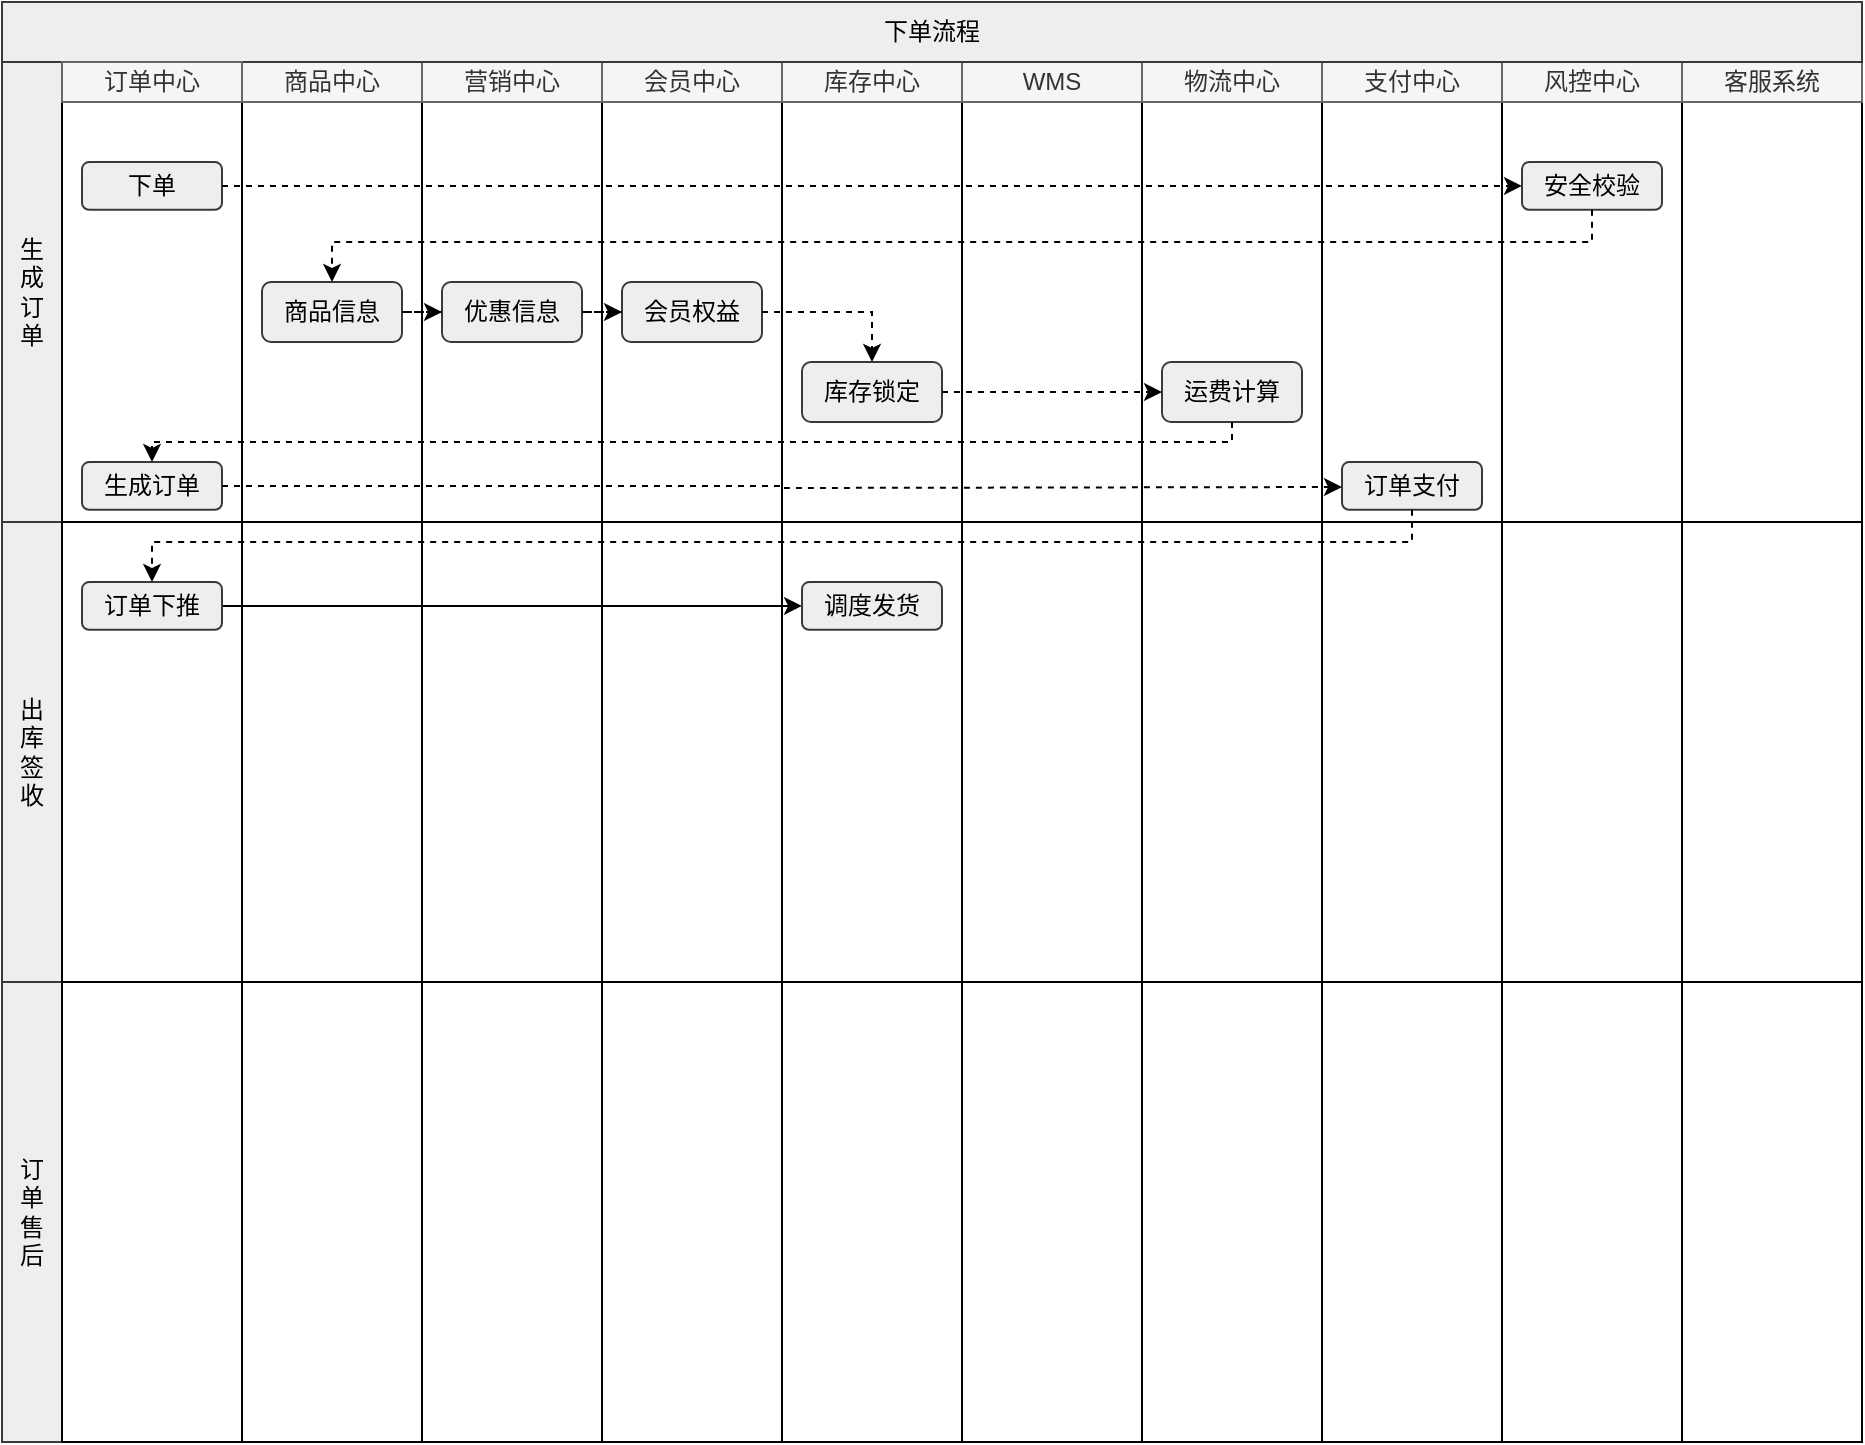 <mxfile version="21.1.4" type="github">
  <diagram name="第 1 页" id="e_GZHFdNOrCHTup9UNsT">
    <mxGraphModel dx="1050" dy="580" grid="1" gridSize="10" guides="1" tooltips="1" connect="1" arrows="1" fold="1" page="1" pageScale="1" pageWidth="3300" pageHeight="4681" background="#ffffff" math="0" shadow="0">
      <root>
        <mxCell id="0" />
        <mxCell id="1" parent="0" />
        <mxCell id="RsKwWJYFNeszHucl-iUa-10" value="" style="group;fillColor=#eeeeee;strokeColor=#36393d;dashed=1;dashPattern=12 12;" parent="1" vertex="1" connectable="0">
          <mxGeometry x="190" y="260" width="90" height="230" as="geometry" />
        </mxCell>
        <mxCell id="RsKwWJYFNeszHucl-iUa-11" value="" style="rounded=0;whiteSpace=wrap;html=1;" parent="RsKwWJYFNeszHucl-iUa-10" vertex="1">
          <mxGeometry y="20" width="90" height="210" as="geometry" />
        </mxCell>
        <mxCell id="RsKwWJYFNeszHucl-iUa-12" value="商品中心" style="rounded=0;whiteSpace=wrap;html=1;fillColor=#f5f5f5;fontColor=#333333;strokeColor=#666666;" parent="RsKwWJYFNeszHucl-iUa-10" vertex="1">
          <mxGeometry width="90" height="20" as="geometry" />
        </mxCell>
        <mxCell id="7iVzLVZkadfMaypqnPs--5" value="商品信息" style="rounded=1;whiteSpace=wrap;html=1;fillColor=#eeeeee;strokeColor=#36393d;" vertex="1" parent="RsKwWJYFNeszHucl-iUa-10">
          <mxGeometry x="10" y="110" width="70" height="30" as="geometry" />
        </mxCell>
        <mxCell id="RsKwWJYFNeszHucl-iUa-13" value="" style="group;fillColor=#eeeeee;strokeColor=#36393d;" parent="1" vertex="1" connectable="0">
          <mxGeometry x="280" y="260" width="90" height="230" as="geometry" />
        </mxCell>
        <mxCell id="RsKwWJYFNeszHucl-iUa-14" value="" style="rounded=0;whiteSpace=wrap;html=1;" parent="RsKwWJYFNeszHucl-iUa-13" vertex="1">
          <mxGeometry y="20" width="90" height="210" as="geometry" />
        </mxCell>
        <mxCell id="RsKwWJYFNeszHucl-iUa-15" value="营销中心" style="rounded=0;whiteSpace=wrap;html=1;fillColor=#f5f5f5;fontColor=#333333;strokeColor=#666666;" parent="RsKwWJYFNeszHucl-iUa-13" vertex="1">
          <mxGeometry width="90" height="20" as="geometry" />
        </mxCell>
        <mxCell id="7iVzLVZkadfMaypqnPs--7" value="优惠信息" style="rounded=1;whiteSpace=wrap;html=1;fillColor=#eeeeee;strokeColor=#36393d;" vertex="1" parent="RsKwWJYFNeszHucl-iUa-13">
          <mxGeometry x="10" y="110" width="70" height="30" as="geometry" />
        </mxCell>
        <mxCell id="RsKwWJYFNeszHucl-iUa-16" value="" style="group;fillColor=#eeeeee;strokeColor=#36393d;" parent="1" vertex="1" connectable="0">
          <mxGeometry x="370" y="260" width="90" height="230" as="geometry" />
        </mxCell>
        <mxCell id="RsKwWJYFNeszHucl-iUa-17" value="" style="rounded=0;whiteSpace=wrap;html=1;" parent="RsKwWJYFNeszHucl-iUa-16" vertex="1">
          <mxGeometry y="20" width="90" height="210" as="geometry" />
        </mxCell>
        <mxCell id="RsKwWJYFNeszHucl-iUa-18" value="会员中心" style="rounded=0;whiteSpace=wrap;html=1;fillColor=#f5f5f5;fontColor=#333333;strokeColor=#666666;" parent="RsKwWJYFNeszHucl-iUa-16" vertex="1">
          <mxGeometry width="90" height="20" as="geometry" />
        </mxCell>
        <mxCell id="7iVzLVZkadfMaypqnPs--12" value="会员权益" style="rounded=1;whiteSpace=wrap;html=1;fillColor=#eeeeee;strokeColor=#36393d;" vertex="1" parent="RsKwWJYFNeszHucl-iUa-16">
          <mxGeometry x="10" y="110" width="70" height="30" as="geometry" />
        </mxCell>
        <mxCell id="RsKwWJYFNeszHucl-iUa-19" value="" style="group;fillColor=#eeeeee;strokeColor=#36393d;" parent="1" vertex="1" connectable="0">
          <mxGeometry x="460" y="260" width="90" height="230" as="geometry" />
        </mxCell>
        <mxCell id="RsKwWJYFNeszHucl-iUa-20" value="" style="rounded=0;whiteSpace=wrap;html=1;" parent="RsKwWJYFNeszHucl-iUa-19" vertex="1">
          <mxGeometry y="20" width="90" height="210" as="geometry" />
        </mxCell>
        <mxCell id="RsKwWJYFNeszHucl-iUa-21" value="库存中心" style="rounded=0;whiteSpace=wrap;html=1;fillColor=#f5f5f5;fontColor=#333333;strokeColor=#666666;" parent="RsKwWJYFNeszHucl-iUa-19" vertex="1">
          <mxGeometry width="90" height="20" as="geometry" />
        </mxCell>
        <mxCell id="7iVzLVZkadfMaypqnPs--14" value="库存锁定" style="rounded=1;whiteSpace=wrap;html=1;fillColor=#eeeeee;strokeColor=#36393d;" vertex="1" parent="RsKwWJYFNeszHucl-iUa-19">
          <mxGeometry x="10" y="150" width="70" height="30" as="geometry" />
        </mxCell>
        <mxCell id="RsKwWJYFNeszHucl-iUa-24" value="" style="group;fillColor=#eeeeee;strokeColor=#36393d;" parent="1" vertex="1" connectable="0">
          <mxGeometry x="550" y="260" width="90" height="230" as="geometry" />
        </mxCell>
        <mxCell id="RsKwWJYFNeszHucl-iUa-25" value="" style="rounded=0;whiteSpace=wrap;html=1;" parent="RsKwWJYFNeszHucl-iUa-24" vertex="1">
          <mxGeometry y="20" width="90" height="210" as="geometry" />
        </mxCell>
        <mxCell id="RsKwWJYFNeszHucl-iUa-26" value="WMS" style="rounded=0;whiteSpace=wrap;html=1;fillColor=#f5f5f5;fontColor=#333333;strokeColor=#666666;" parent="RsKwWJYFNeszHucl-iUa-24" vertex="1">
          <mxGeometry width="90" height="20" as="geometry" />
        </mxCell>
        <mxCell id="RsKwWJYFNeszHucl-iUa-27" value="" style="group" parent="1" vertex="1" connectable="0">
          <mxGeometry x="640" y="260" width="90" height="230" as="geometry" />
        </mxCell>
        <mxCell id="RsKwWJYFNeszHucl-iUa-28" value="" style="rounded=0;whiteSpace=wrap;html=1;" parent="RsKwWJYFNeszHucl-iUa-27" vertex="1">
          <mxGeometry y="20" width="90" height="210" as="geometry" />
        </mxCell>
        <mxCell id="RsKwWJYFNeszHucl-iUa-29" value="物流中心" style="rounded=0;whiteSpace=wrap;html=1;fillColor=#f5f5f5;fontColor=#333333;strokeColor=#666666;" parent="RsKwWJYFNeszHucl-iUa-27" vertex="1">
          <mxGeometry width="90" height="20" as="geometry" />
        </mxCell>
        <mxCell id="7iVzLVZkadfMaypqnPs--16" value="运费计算" style="rounded=1;whiteSpace=wrap;html=1;fillColor=#eeeeee;strokeColor=#36393d;" vertex="1" parent="RsKwWJYFNeszHucl-iUa-27">
          <mxGeometry x="10" y="150" width="70" height="30" as="geometry" />
        </mxCell>
        <mxCell id="RsKwWJYFNeszHucl-iUa-30" value="" style="group" parent="1" vertex="1" connectable="0">
          <mxGeometry x="730" y="260" width="90" height="230" as="geometry" />
        </mxCell>
        <mxCell id="RsKwWJYFNeszHucl-iUa-31" value="" style="rounded=0;whiteSpace=wrap;html=1;" parent="RsKwWJYFNeszHucl-iUa-30" vertex="1">
          <mxGeometry y="20" width="90" height="210" as="geometry" />
        </mxCell>
        <mxCell id="RsKwWJYFNeszHucl-iUa-32" value="支付中心" style="rounded=0;whiteSpace=wrap;html=1;fillColor=#f5f5f5;fontColor=#333333;strokeColor=#666666;" parent="RsKwWJYFNeszHucl-iUa-30" vertex="1">
          <mxGeometry width="90" height="20" as="geometry" />
        </mxCell>
        <mxCell id="7iVzLVZkadfMaypqnPs--25" value="订单支付" style="rounded=1;whiteSpace=wrap;html=1;fillColor=#eeeeee;strokeColor=#36393d;" vertex="1" parent="RsKwWJYFNeszHucl-iUa-30">
          <mxGeometry x="10" y="200" width="70" height="23.91" as="geometry" />
        </mxCell>
        <mxCell id="RsKwWJYFNeszHucl-iUa-33" value="" style="group" parent="1" vertex="1" connectable="0">
          <mxGeometry x="820" y="260" width="90" height="230" as="geometry" />
        </mxCell>
        <mxCell id="RsKwWJYFNeszHucl-iUa-34" value="" style="rounded=0;whiteSpace=wrap;html=1;" parent="RsKwWJYFNeszHucl-iUa-33" vertex="1">
          <mxGeometry y="20" width="90" height="210" as="geometry" />
        </mxCell>
        <mxCell id="RsKwWJYFNeszHucl-iUa-35" value="风控中心" style="rounded=0;whiteSpace=wrap;html=1;fillColor=#f5f5f5;fontColor=#333333;strokeColor=#666666;" parent="RsKwWJYFNeszHucl-iUa-33" vertex="1">
          <mxGeometry width="90" height="20" as="geometry" />
        </mxCell>
        <mxCell id="7iVzLVZkadfMaypqnPs--1" value="安全校验" style="rounded=1;whiteSpace=wrap;html=1;fillColor=#eeeeee;strokeColor=#36393d;" vertex="1" parent="RsKwWJYFNeszHucl-iUa-33">
          <mxGeometry x="10" y="50" width="70" height="23.91" as="geometry" />
        </mxCell>
        <mxCell id="RsKwWJYFNeszHucl-iUa-36" value="" style="group" parent="1" vertex="1" connectable="0">
          <mxGeometry x="910" y="260" width="90" height="230" as="geometry" />
        </mxCell>
        <mxCell id="RsKwWJYFNeszHucl-iUa-37" value="" style="rounded=0;whiteSpace=wrap;html=1;" parent="RsKwWJYFNeszHucl-iUa-36" vertex="1">
          <mxGeometry y="20" width="90" height="210" as="geometry" />
        </mxCell>
        <mxCell id="RsKwWJYFNeszHucl-iUa-38" value="客服系统" style="rounded=0;whiteSpace=wrap;html=1;fillColor=#f5f5f5;fontColor=#333333;strokeColor=#666666;" parent="RsKwWJYFNeszHucl-iUa-36" vertex="1">
          <mxGeometry width="90" height="20" as="geometry" />
        </mxCell>
        <mxCell id="RsKwWJYFNeszHucl-iUa-40" value="下单流程" style="rounded=0;whiteSpace=wrap;html=1;fillColor=#eeeeee;strokeColor=#36393d;" parent="1" vertex="1">
          <mxGeometry x="70" y="230" width="930" height="30" as="geometry" />
        </mxCell>
        <mxCell id="RsKwWJYFNeszHucl-iUa-41" value="生&lt;br&gt;成&lt;br&gt;订&lt;br&gt;单" style="rounded=0;whiteSpace=wrap;html=1;fillColor=#eeeeee;strokeColor=#36393d;" parent="1" vertex="1">
          <mxGeometry x="70" y="260" width="30" height="230" as="geometry" />
        </mxCell>
        <mxCell id="RsKwWJYFNeszHucl-iUa-42" value="出&lt;br&gt;库&lt;br&gt;签&lt;br&gt;收" style="rounded=0;whiteSpace=wrap;html=1;fillColor=#eeeeee;strokeColor=#36393d;" parent="1" vertex="1">
          <mxGeometry x="70" y="490" width="30" height="230" as="geometry" />
        </mxCell>
        <mxCell id="RsKwWJYFNeszHucl-iUa-43" value="订&lt;br&gt;单&lt;br&gt;售&lt;br&gt;后" style="rounded=0;whiteSpace=wrap;html=1;fillColor=#eeeeee;strokeColor=#36393d;" parent="1" vertex="1">
          <mxGeometry x="70" y="720" width="30" height="230" as="geometry" />
        </mxCell>
        <mxCell id="RsKwWJYFNeszHucl-iUa-46" value="" style="rounded=0;whiteSpace=wrap;html=1;" parent="1" vertex="1">
          <mxGeometry x="100" y="490" width="90" height="230" as="geometry" />
        </mxCell>
        <mxCell id="RsKwWJYFNeszHucl-iUa-47" value="" style="rounded=0;whiteSpace=wrap;html=1;" parent="1" vertex="1">
          <mxGeometry x="100" y="720" width="90" height="230" as="geometry" />
        </mxCell>
        <mxCell id="RsKwWJYFNeszHucl-iUa-48" value="" style="rounded=0;whiteSpace=wrap;html=1;" parent="1" vertex="1">
          <mxGeometry x="190" y="490" width="90" height="230" as="geometry" />
        </mxCell>
        <mxCell id="RsKwWJYFNeszHucl-iUa-49" value="" style="rounded=0;whiteSpace=wrap;html=1;" parent="1" vertex="1">
          <mxGeometry x="280" y="490" width="90" height="230" as="geometry" />
        </mxCell>
        <mxCell id="RsKwWJYFNeszHucl-iUa-50" value="" style="rounded=0;whiteSpace=wrap;html=1;" parent="1" vertex="1">
          <mxGeometry x="370" y="490" width="90" height="230" as="geometry" />
        </mxCell>
        <mxCell id="RsKwWJYFNeszHucl-iUa-51" value="" style="rounded=0;whiteSpace=wrap;html=1;" parent="1" vertex="1">
          <mxGeometry x="460" y="490" width="90" height="230" as="geometry" />
        </mxCell>
        <mxCell id="RsKwWJYFNeszHucl-iUa-52" value="" style="rounded=0;whiteSpace=wrap;html=1;" parent="1" vertex="1">
          <mxGeometry x="550" y="490" width="90" height="230" as="geometry" />
        </mxCell>
        <mxCell id="RsKwWJYFNeszHucl-iUa-53" value="" style="rounded=0;whiteSpace=wrap;html=1;" parent="1" vertex="1">
          <mxGeometry x="640" y="490" width="90" height="230" as="geometry" />
        </mxCell>
        <mxCell id="RsKwWJYFNeszHucl-iUa-54" value="" style="rounded=0;whiteSpace=wrap;html=1;" parent="1" vertex="1">
          <mxGeometry x="730" y="490" width="90" height="230" as="geometry" />
        </mxCell>
        <mxCell id="RsKwWJYFNeszHucl-iUa-55" value="" style="rounded=0;whiteSpace=wrap;html=1;" parent="1" vertex="1">
          <mxGeometry x="820" y="490" width="90" height="230" as="geometry" />
        </mxCell>
        <mxCell id="RsKwWJYFNeszHucl-iUa-56" value="" style="rounded=0;whiteSpace=wrap;html=1;" parent="1" vertex="1">
          <mxGeometry x="910" y="490" width="90" height="230" as="geometry" />
        </mxCell>
        <mxCell id="RsKwWJYFNeszHucl-iUa-57" value="" style="rounded=0;whiteSpace=wrap;html=1;" parent="1" vertex="1">
          <mxGeometry x="190" y="720" width="90" height="230" as="geometry" />
        </mxCell>
        <mxCell id="RsKwWJYFNeszHucl-iUa-58" value="" style="rounded=0;whiteSpace=wrap;html=1;" parent="1" vertex="1">
          <mxGeometry x="280" y="720" width="90" height="230" as="geometry" />
        </mxCell>
        <mxCell id="RsKwWJYFNeszHucl-iUa-59" value="" style="rounded=0;whiteSpace=wrap;html=1;" parent="1" vertex="1">
          <mxGeometry x="370" y="720" width="90" height="230" as="geometry" />
        </mxCell>
        <mxCell id="RsKwWJYFNeszHucl-iUa-60" value="" style="rounded=0;whiteSpace=wrap;html=1;" parent="1" vertex="1">
          <mxGeometry x="460" y="720" width="90" height="230" as="geometry" />
        </mxCell>
        <mxCell id="RsKwWJYFNeszHucl-iUa-61" value="" style="rounded=0;whiteSpace=wrap;html=1;" parent="1" vertex="1">
          <mxGeometry x="550" y="720" width="90" height="230" as="geometry" />
        </mxCell>
        <mxCell id="RsKwWJYFNeszHucl-iUa-62" value="" style="rounded=0;whiteSpace=wrap;html=1;" parent="1" vertex="1">
          <mxGeometry x="640" y="720" width="90" height="230" as="geometry" />
        </mxCell>
        <mxCell id="RsKwWJYFNeszHucl-iUa-63" value="" style="rounded=0;whiteSpace=wrap;html=1;" parent="1" vertex="1">
          <mxGeometry x="730" y="720" width="90" height="230" as="geometry" />
        </mxCell>
        <mxCell id="RsKwWJYFNeszHucl-iUa-64" value="" style="rounded=0;whiteSpace=wrap;html=1;" parent="1" vertex="1">
          <mxGeometry x="820" y="720" width="90" height="230" as="geometry" />
        </mxCell>
        <mxCell id="RsKwWJYFNeszHucl-iUa-65" value="" style="rounded=0;whiteSpace=wrap;html=1;" parent="1" vertex="1">
          <mxGeometry x="910" y="720" width="90" height="230" as="geometry" />
        </mxCell>
        <mxCell id="RsKwWJYFNeszHucl-iUa-69" value="" style="group;fillColor=#eeeeee;strokeColor=#36393d;" parent="1" vertex="1" connectable="0">
          <mxGeometry x="100" y="260" width="90" height="230" as="geometry" />
        </mxCell>
        <mxCell id="RsKwWJYFNeszHucl-iUa-70" value="" style="rounded=0;whiteSpace=wrap;html=1;" parent="RsKwWJYFNeszHucl-iUa-69" vertex="1">
          <mxGeometry y="20" width="90" height="210" as="geometry" />
        </mxCell>
        <mxCell id="RsKwWJYFNeszHucl-iUa-71" value="订单中心" style="rounded=0;whiteSpace=wrap;html=1;fillColor=#f5f5f5;fontColor=#333333;strokeColor=#666666;" parent="RsKwWJYFNeszHucl-iUa-69" vertex="1">
          <mxGeometry width="90" height="20" as="geometry" />
        </mxCell>
        <mxCell id="RsKwWJYFNeszHucl-iUa-68" value="下单" style="rounded=1;whiteSpace=wrap;html=1;fillColor=#eeeeee;strokeColor=#36393d;" parent="RsKwWJYFNeszHucl-iUa-69" vertex="1">
          <mxGeometry x="10" y="50" width="70" height="23.91" as="geometry" />
        </mxCell>
        <mxCell id="7iVzLVZkadfMaypqnPs--19" value="生成订单" style="rounded=1;whiteSpace=wrap;html=1;fillColor=#eeeeee;strokeColor=#36393d;" vertex="1" parent="RsKwWJYFNeszHucl-iUa-69">
          <mxGeometry x="10" y="200" width="70" height="23.91" as="geometry" />
        </mxCell>
        <mxCell id="7iVzLVZkadfMaypqnPs--4" style="edgeStyle=orthogonalEdgeStyle;rounded=0;orthogonalLoop=1;jettySize=auto;html=1;entryX=0;entryY=0.5;entryDx=0;entryDy=0;dashed=1;" edge="1" parent="1" source="RsKwWJYFNeszHucl-iUa-68" target="7iVzLVZkadfMaypqnPs--1">
          <mxGeometry relative="1" as="geometry" />
        </mxCell>
        <mxCell id="7iVzLVZkadfMaypqnPs--6" style="edgeStyle=orthogonalEdgeStyle;rounded=0;orthogonalLoop=1;jettySize=auto;html=1;dashed=1;" edge="1" parent="1" source="7iVzLVZkadfMaypqnPs--1" target="7iVzLVZkadfMaypqnPs--5">
          <mxGeometry relative="1" as="geometry">
            <Array as="points">
              <mxPoint x="865" y="350" />
              <mxPoint x="235" y="350" />
            </Array>
          </mxGeometry>
        </mxCell>
        <mxCell id="7iVzLVZkadfMaypqnPs--11" style="edgeStyle=orthogonalEdgeStyle;rounded=0;orthogonalLoop=1;jettySize=auto;html=1;dashed=1;" edge="1" parent="1" source="7iVzLVZkadfMaypqnPs--5" target="7iVzLVZkadfMaypqnPs--7">
          <mxGeometry relative="1" as="geometry" />
        </mxCell>
        <mxCell id="7iVzLVZkadfMaypqnPs--13" style="edgeStyle=orthogonalEdgeStyle;rounded=0;orthogonalLoop=1;jettySize=auto;html=1;dashed=1;" edge="1" parent="1" source="7iVzLVZkadfMaypqnPs--7" target="7iVzLVZkadfMaypqnPs--12">
          <mxGeometry relative="1" as="geometry" />
        </mxCell>
        <mxCell id="7iVzLVZkadfMaypqnPs--15" style="edgeStyle=orthogonalEdgeStyle;rounded=0;orthogonalLoop=1;jettySize=auto;html=1;dashed=1;" edge="1" parent="1" source="7iVzLVZkadfMaypqnPs--12" target="7iVzLVZkadfMaypqnPs--14">
          <mxGeometry relative="1" as="geometry" />
        </mxCell>
        <mxCell id="7iVzLVZkadfMaypqnPs--18" style="edgeStyle=orthogonalEdgeStyle;rounded=0;orthogonalLoop=1;jettySize=auto;html=1;dashed=1;" edge="1" parent="1" source="7iVzLVZkadfMaypqnPs--14" target="7iVzLVZkadfMaypqnPs--16">
          <mxGeometry relative="1" as="geometry" />
        </mxCell>
        <mxCell id="7iVzLVZkadfMaypqnPs--21" style="edgeStyle=orthogonalEdgeStyle;rounded=0;orthogonalLoop=1;jettySize=auto;html=1;entryX=0.5;entryY=0;entryDx=0;entryDy=0;dashed=1;" edge="1" parent="1" source="7iVzLVZkadfMaypqnPs--16" target="7iVzLVZkadfMaypqnPs--19">
          <mxGeometry relative="1" as="geometry">
            <Array as="points">
              <mxPoint x="685" y="450" />
              <mxPoint x="145" y="450" />
            </Array>
          </mxGeometry>
        </mxCell>
        <mxCell id="7iVzLVZkadfMaypqnPs--24" style="edgeStyle=orthogonalEdgeStyle;rounded=0;orthogonalLoop=1;jettySize=auto;html=1;entryX=0;entryY=0.75;entryDx=0;entryDy=0;dashed=1;" edge="1" parent="1" source="7iVzLVZkadfMaypqnPs--19">
          <mxGeometry relative="1" as="geometry">
            <mxPoint x="740" y="472.5" as="targetPoint" />
          </mxGeometry>
        </mxCell>
        <mxCell id="7iVzLVZkadfMaypqnPs--30" style="edgeStyle=orthogonalEdgeStyle;rounded=0;orthogonalLoop=1;jettySize=auto;html=1;entryX=0;entryY=0.5;entryDx=0;entryDy=0;" edge="1" parent="1" source="7iVzLVZkadfMaypqnPs--26" target="7iVzLVZkadfMaypqnPs--29">
          <mxGeometry relative="1" as="geometry" />
        </mxCell>
        <mxCell id="7iVzLVZkadfMaypqnPs--26" value="订单下推" style="rounded=1;whiteSpace=wrap;html=1;fillColor=#eeeeee;strokeColor=#36393d;" vertex="1" parent="1">
          <mxGeometry x="110" y="520" width="70" height="23.91" as="geometry" />
        </mxCell>
        <mxCell id="7iVzLVZkadfMaypqnPs--27" style="edgeStyle=orthogonalEdgeStyle;rounded=0;orthogonalLoop=1;jettySize=auto;html=1;entryX=0.5;entryY=0;entryDx=0;entryDy=0;dashed=1;" edge="1" parent="1" source="7iVzLVZkadfMaypqnPs--25" target="7iVzLVZkadfMaypqnPs--26">
          <mxGeometry relative="1" as="geometry">
            <Array as="points">
              <mxPoint x="775" y="500" />
              <mxPoint x="145" y="500" />
            </Array>
          </mxGeometry>
        </mxCell>
        <mxCell id="7iVzLVZkadfMaypqnPs--29" value="调度发货" style="rounded=1;whiteSpace=wrap;html=1;fillColor=#eeeeee;strokeColor=#36393d;" vertex="1" parent="1">
          <mxGeometry x="470" y="520" width="70" height="23.91" as="geometry" />
        </mxCell>
      </root>
    </mxGraphModel>
  </diagram>
</mxfile>
